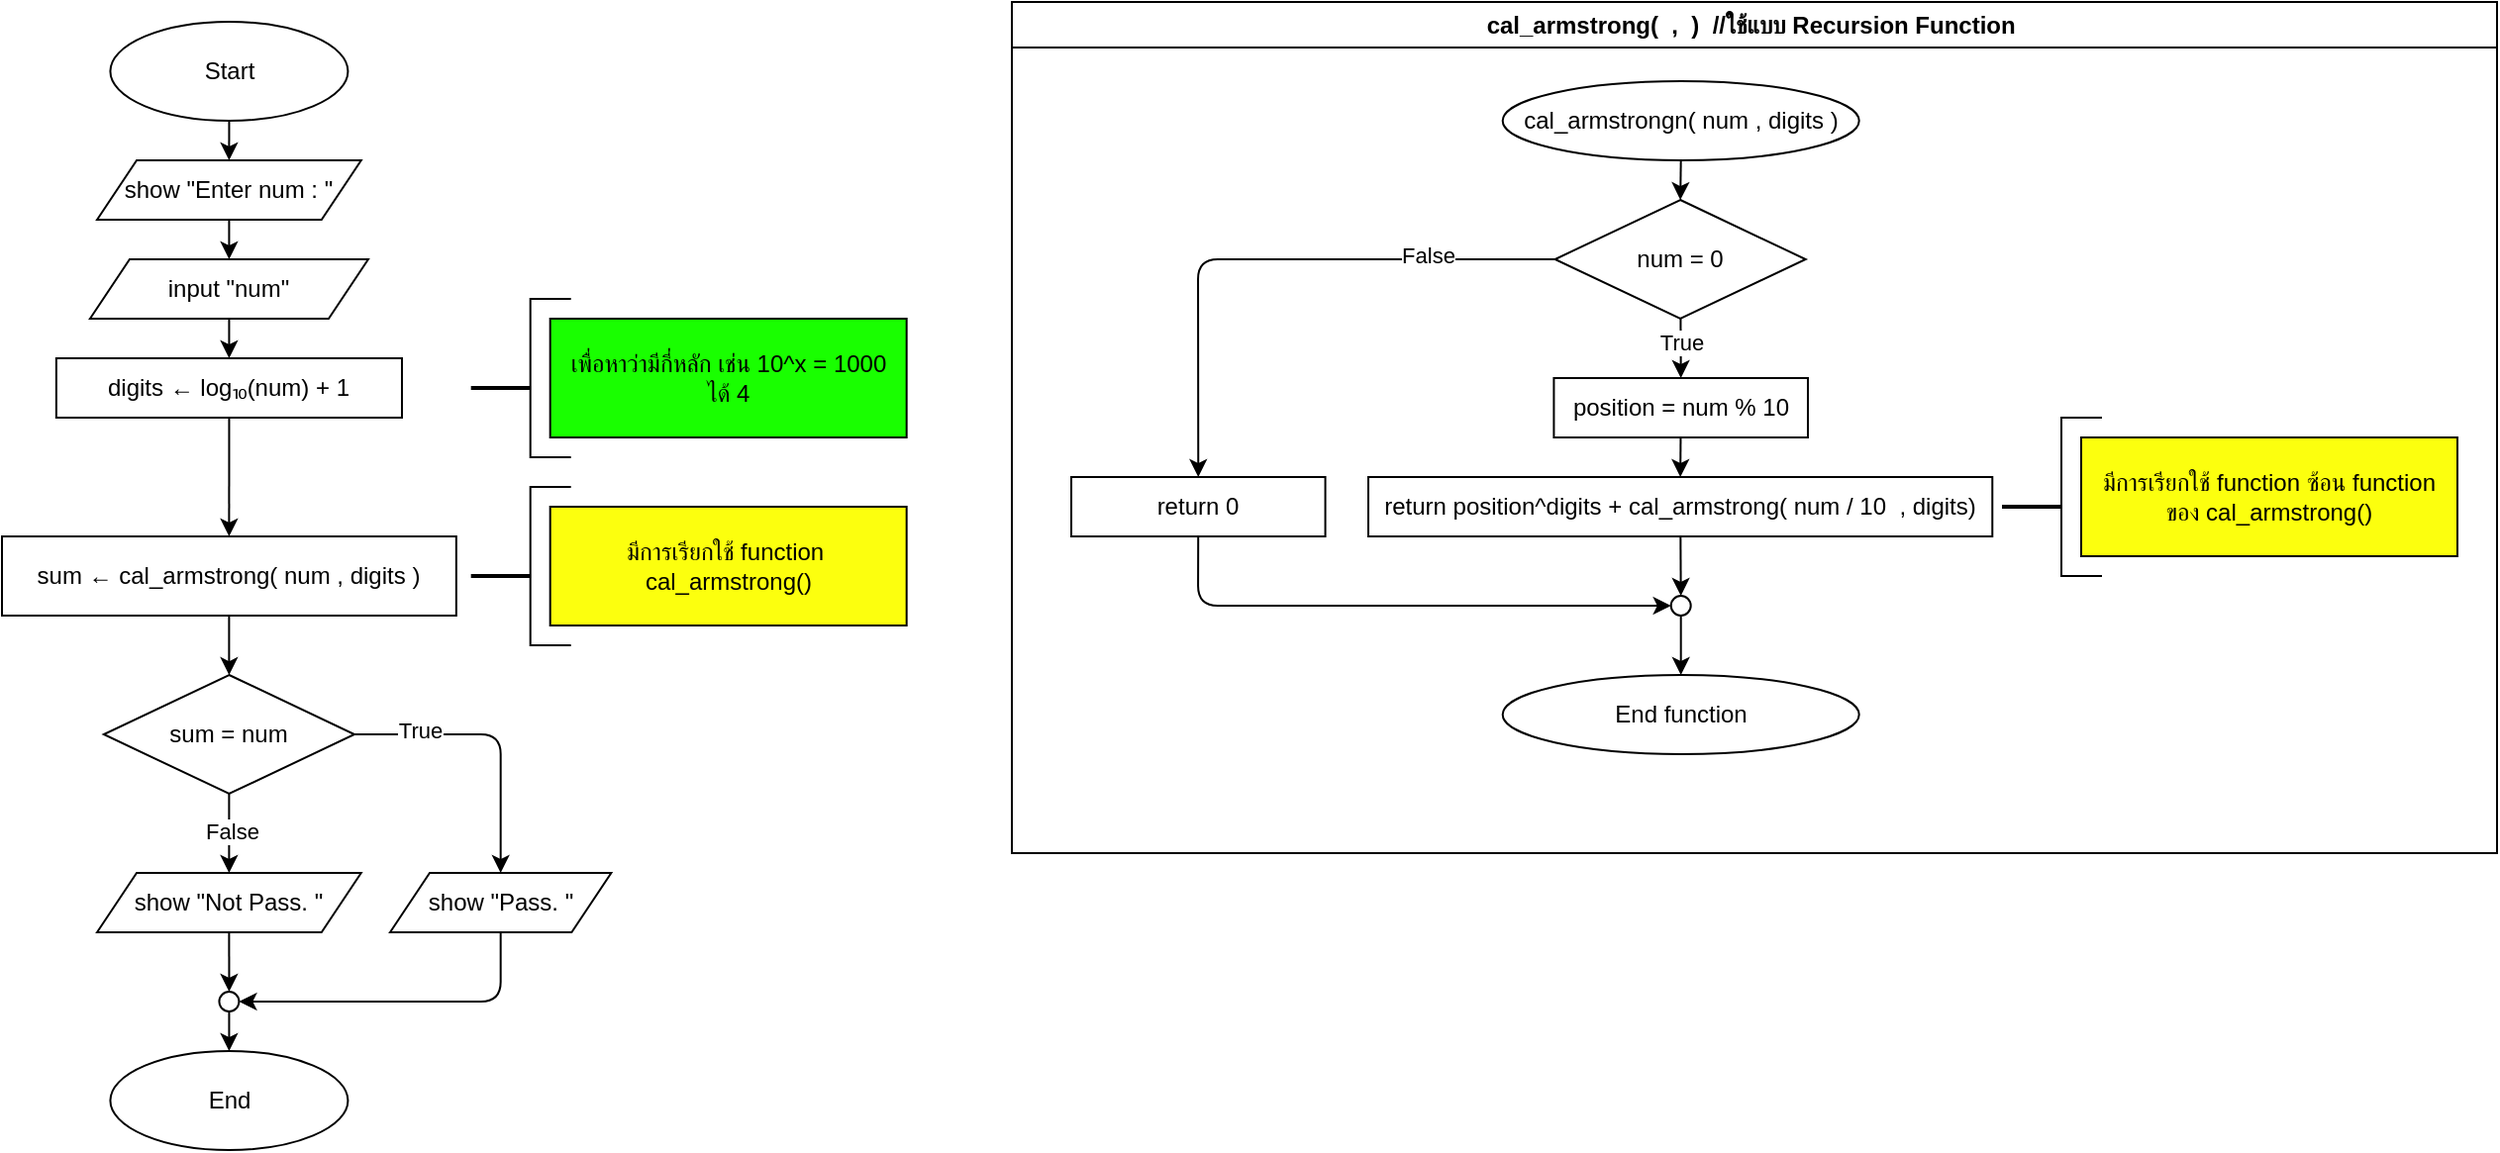 <mxfile>
    <diagram id="E2PMlL6jtuZNUDNhcZMe" name="Page-1">
        <mxGraphModel dx="2042" dy="1932" grid="1" gridSize="10" guides="1" tooltips="1" connect="1" arrows="1" fold="1" page="1" pageScale="1" pageWidth="850" pageHeight="1100" math="0" shadow="0">
            <root>
                <mxCell id="0"/>
                <mxCell id="1" parent="0"/>
                <mxCell id="36" value="End" style="ellipse;whiteSpace=wrap;html=1;" vertex="1" parent="1">
                    <mxGeometry x="184.71" y="-540" width="120" height="50" as="geometry"/>
                </mxCell>
                <mxCell id="72" style="edgeStyle=none;html=1;" edge="1" parent="1" source="37" target="39">
                    <mxGeometry relative="1" as="geometry"/>
                </mxCell>
                <mxCell id="37" value="Start" style="ellipse;whiteSpace=wrap;html=1;" vertex="1" parent="1">
                    <mxGeometry x="184.71" y="-1060" width="120" height="50" as="geometry"/>
                </mxCell>
                <mxCell id="38" value="" style="edgeStyle=none;html=1;" edge="1" parent="1" source="39" target="45">
                    <mxGeometry relative="1" as="geometry"/>
                </mxCell>
                <mxCell id="39" value="show &quot;Enter num : &quot;" style="shape=parallelogram;perimeter=parallelogramPerimeter;whiteSpace=wrap;html=1;fixedSize=1;" vertex="1" parent="1">
                    <mxGeometry x="178.02" y="-990" width="133.37" height="30" as="geometry"/>
                </mxCell>
                <mxCell id="77" style="edgeStyle=none;html=1;entryX=0.5;entryY=0;entryDx=0;entryDy=0;" edge="1" parent="1" source="43" target="76">
                    <mxGeometry relative="1" as="geometry"/>
                </mxCell>
                <mxCell id="43" value="digits ← log⏨(num) + 1" style="rounded=0;whiteSpace=wrap;html=1;" vertex="1" parent="1">
                    <mxGeometry x="157.43" y="-890" width="174.56" height="30" as="geometry"/>
                </mxCell>
                <mxCell id="44" value="" style="edgeStyle=none;html=1;" edge="1" parent="1" source="45" target="43">
                    <mxGeometry relative="1" as="geometry"/>
                </mxCell>
                <mxCell id="45" value="input &quot;num&quot;" style="shape=parallelogram;perimeter=parallelogramPerimeter;whiteSpace=wrap;html=1;fixedSize=1;" vertex="1" parent="1">
                    <mxGeometry x="174.46" y="-940" width="140.5" height="30" as="geometry"/>
                </mxCell>
                <mxCell id="58" style="edgeStyle=none;html=1;entryX=1;entryY=0.5;entryDx=0;entryDy=0;" edge="1" parent="1" source="59">
                    <mxGeometry relative="1" as="geometry">
                        <mxPoint x="392.87" y="-725" as="targetPoint"/>
                        <Array as="points">
                            <mxPoint x="390.12" y="-490"/>
                            <mxPoint x="580.12" y="-490"/>
                            <mxPoint x="580.12" y="-725"/>
                        </Array>
                    </mxGeometry>
                </mxCell>
                <mxCell id="73" value="" style="shape=partialRectangle;whiteSpace=wrap;html=1;bottom=1;right=1;left=1;top=0;fillColor=none;routingCenterX=-0.5;rotation=90;" vertex="1" parent="1">
                    <mxGeometry x="366.84" y="-890" width="80" height="20" as="geometry"/>
                </mxCell>
                <mxCell id="74" value="" style="line;strokeWidth=2;html=1;" vertex="1" parent="1">
                    <mxGeometry x="366.84" y="-880" width="30" height="10" as="geometry"/>
                </mxCell>
                <mxCell id="75" value="เพื่อหาว่ามีกี่หลัก เช่น 10^x = 1000&lt;div&gt;ได้ 4&lt;/div&gt;" style="rounded=0;whiteSpace=wrap;html=1;fillColor=#19FF00;" vertex="1" parent="1">
                    <mxGeometry x="406.84" y="-910" width="180" height="60" as="geometry"/>
                </mxCell>
                <mxCell id="82" value="" style="edgeStyle=none;html=1;" edge="1" parent="1" source="76" target="81">
                    <mxGeometry relative="1" as="geometry"/>
                </mxCell>
                <mxCell id="76" value="&lt;div&gt;&lt;span style=&quot;background-color: transparent;&quot;&gt;sum ← cal_armstrong( num , digits )&lt;/span&gt;&lt;/div&gt;" style="rounded=0;whiteSpace=wrap;html=1;" vertex="1" parent="1">
                    <mxGeometry x="130.0" y="-800" width="229.41" height="40" as="geometry"/>
                </mxCell>
                <mxCell id="78" value="" style="shape=partialRectangle;whiteSpace=wrap;html=1;bottom=1;right=1;left=1;top=0;fillColor=none;routingCenterX=-0.5;rotation=90;" vertex="1" parent="1">
                    <mxGeometry x="366.84" y="-795" width="80" height="20" as="geometry"/>
                </mxCell>
                <mxCell id="79" value="" style="line;strokeWidth=2;html=1;" vertex="1" parent="1">
                    <mxGeometry x="366.84" y="-785" width="30" height="10" as="geometry"/>
                </mxCell>
                <mxCell id="80" value="มีการเรียกใช้ function&amp;nbsp;&lt;div&gt;cal_armstrong()&lt;/div&gt;" style="rounded=0;whiteSpace=wrap;html=1;fillColor=#FCFF0E;" vertex="1" parent="1">
                    <mxGeometry x="406.84" y="-815" width="180" height="60" as="geometry"/>
                </mxCell>
                <mxCell id="84" style="edgeStyle=none;html=1;entryX=0.5;entryY=0;entryDx=0;entryDy=0;" edge="1" parent="1" source="81" target="83">
                    <mxGeometry relative="1" as="geometry"/>
                </mxCell>
                <mxCell id="85" value="False" style="edgeLabel;html=1;align=center;verticalAlign=middle;resizable=0;points=[];" vertex="1" connectable="0" parent="84">
                    <mxGeometry x="-0.049" y="1" relative="1" as="geometry">
                        <mxPoint as="offset"/>
                    </mxGeometry>
                </mxCell>
                <mxCell id="87" style="edgeStyle=none;html=1;entryX=0.5;entryY=0;entryDx=0;entryDy=0;" edge="1" parent="1" source="81" target="86">
                    <mxGeometry relative="1" as="geometry">
                        <Array as="points">
                            <mxPoint x="381.84" y="-700"/>
                        </Array>
                    </mxGeometry>
                </mxCell>
                <mxCell id="88" value="True" style="edgeLabel;html=1;align=center;verticalAlign=middle;resizable=0;points=[];" vertex="1" connectable="0" parent="87">
                    <mxGeometry x="-0.546" y="2" relative="1" as="geometry">
                        <mxPoint as="offset"/>
                    </mxGeometry>
                </mxCell>
                <mxCell id="81" value="&lt;span style=&quot;color: rgb(0, 0, 0);&quot;&gt;sum = num&lt;/span&gt;" style="rhombus;whiteSpace=wrap;html=1;" vertex="1" parent="1">
                    <mxGeometry x="181.4" y="-730" width="126.6" height="60" as="geometry"/>
                </mxCell>
                <mxCell id="90" style="edgeStyle=none;html=1;entryX=0.5;entryY=0;entryDx=0;entryDy=0;" edge="1" parent="1" source="83" target="89">
                    <mxGeometry relative="1" as="geometry"/>
                </mxCell>
                <mxCell id="83" value="show &quot;Not Pass. &quot;" style="shape=parallelogram;perimeter=parallelogramPerimeter;whiteSpace=wrap;html=1;fixedSize=1;" vertex="1" parent="1">
                    <mxGeometry x="178.01" y="-630" width="133.37" height="30" as="geometry"/>
                </mxCell>
                <mxCell id="91" style="edgeStyle=none;html=1;entryX=1;entryY=0.5;entryDx=0;entryDy=0;" edge="1" parent="1" source="86" target="89">
                    <mxGeometry relative="1" as="geometry">
                        <Array as="points">
                            <mxPoint x="381.84" y="-565"/>
                        </Array>
                    </mxGeometry>
                </mxCell>
                <mxCell id="86" value="show &quot;Pass. &quot;" style="shape=parallelogram;perimeter=parallelogramPerimeter;whiteSpace=wrap;html=1;fixedSize=1;" vertex="1" parent="1">
                    <mxGeometry x="325.99" y="-630" width="111.69" height="30" as="geometry"/>
                </mxCell>
                <mxCell id="93" style="edgeStyle=none;html=1;entryX=0.5;entryY=0;entryDx=0;entryDy=0;" edge="1" parent="1" source="89" target="36">
                    <mxGeometry relative="1" as="geometry"/>
                </mxCell>
                <mxCell id="89" value="" style="ellipse;whiteSpace=wrap;html=1;aspect=fixed;" vertex="1" parent="1">
                    <mxGeometry x="239.71" y="-570" width="10" height="10" as="geometry"/>
                </mxCell>
                <mxCell id="94" value="cal_armstrong(&amp;nbsp; ,&amp;nbsp; )&amp;nbsp; //ใช้แบบ&amp;nbsp;Recursion Function&amp;nbsp;" style="swimlane;whiteSpace=wrap;html=1;" vertex="1" parent="1">
                    <mxGeometry x="640" y="-1070" width="750" height="430" as="geometry"/>
                </mxCell>
                <mxCell id="100" style="edgeStyle=none;html=1;entryX=0.5;entryY=0;entryDx=0;entryDy=0;" edge="1" parent="94" source="95" target="96">
                    <mxGeometry relative="1" as="geometry"/>
                </mxCell>
                <mxCell id="95" value="cal_armstrongn( num , digits )" style="ellipse;whiteSpace=wrap;html=1;" vertex="1" parent="94">
                    <mxGeometry x="247.85" y="40" width="180" height="40" as="geometry"/>
                </mxCell>
                <mxCell id="99" style="edgeStyle=none;html=1;entryX=0.5;entryY=0;entryDx=0;entryDy=0;" edge="1" parent="94" source="96" target="98">
                    <mxGeometry relative="1" as="geometry"/>
                </mxCell>
                <mxCell id="106" value="True" style="edgeLabel;html=1;align=center;verticalAlign=middle;resizable=0;points=[];" vertex="1" connectable="0" parent="99">
                    <mxGeometry x="-0.354" relative="1" as="geometry">
                        <mxPoint y="2" as="offset"/>
                    </mxGeometry>
                </mxCell>
                <mxCell id="96" value="num = 0" style="rhombus;whiteSpace=wrap;html=1;" vertex="1" parent="94">
                    <mxGeometry x="274.27" y="100" width="126.6" height="60" as="geometry"/>
                </mxCell>
                <mxCell id="102" style="edgeStyle=none;html=1;entryX=0.5;entryY=0;entryDx=0;entryDy=0;" edge="1" parent="94" source="98" target="101">
                    <mxGeometry relative="1" as="geometry"/>
                </mxCell>
                <mxCell id="98" value="position = num % 10" style="rounded=0;whiteSpace=wrap;html=1;" vertex="1" parent="94">
                    <mxGeometry x="273.71" y="190" width="128.28" height="30" as="geometry"/>
                </mxCell>
                <mxCell id="109" style="edgeStyle=none;html=1;entryX=0.5;entryY=0;entryDx=0;entryDy=0;" edge="1" parent="94" source="101" target="108">
                    <mxGeometry relative="1" as="geometry"/>
                </mxCell>
                <mxCell id="101" value="return position^digits + cal_armstrong( num / 10&amp;nbsp; , digits)" style="rounded=0;whiteSpace=wrap;html=1;" vertex="1" parent="94">
                    <mxGeometry x="180" y="240" width="315.14" height="30" as="geometry"/>
                </mxCell>
                <mxCell id="110" style="edgeStyle=none;html=1;entryX=0;entryY=0.5;entryDx=0;entryDy=0;" edge="1" parent="94" source="103" target="108">
                    <mxGeometry relative="1" as="geometry">
                        <Array as="points">
                            <mxPoint x="94" y="305"/>
                        </Array>
                    </mxGeometry>
                </mxCell>
                <mxCell id="103" value="return 0" style="rounded=0;whiteSpace=wrap;html=1;" vertex="1" parent="94">
                    <mxGeometry x="30" y="240" width="128.28" height="30" as="geometry"/>
                </mxCell>
                <mxCell id="104" style="edgeStyle=none;html=1;entryX=0.5;entryY=0;entryDx=0;entryDy=0;" edge="1" parent="94" source="96" target="103">
                    <mxGeometry relative="1" as="geometry">
                        <mxPoint x="100" y="240" as="targetPoint"/>
                        <Array as="points">
                            <mxPoint x="94" y="130"/>
                        </Array>
                    </mxGeometry>
                </mxCell>
                <mxCell id="105" value="False" style="edgeLabel;html=1;align=center;verticalAlign=middle;resizable=0;points=[];" vertex="1" connectable="0" parent="104">
                    <mxGeometry x="-0.555" y="-2" relative="1" as="geometry">
                        <mxPoint as="offset"/>
                    </mxGeometry>
                </mxCell>
                <mxCell id="112" style="edgeStyle=none;html=1;entryX=0.5;entryY=0;entryDx=0;entryDy=0;" edge="1" parent="94" source="108" target="111">
                    <mxGeometry relative="1" as="geometry"/>
                </mxCell>
                <mxCell id="108" value="" style="ellipse;whiteSpace=wrap;html=1;aspect=fixed;" vertex="1" parent="94">
                    <mxGeometry x="332.85" y="300" width="10" height="10" as="geometry"/>
                </mxCell>
                <mxCell id="111" value="End function" style="ellipse;whiteSpace=wrap;html=1;" vertex="1" parent="94">
                    <mxGeometry x="247.85" y="340" width="180" height="40" as="geometry"/>
                </mxCell>
                <mxCell id="113" value="" style="shape=partialRectangle;whiteSpace=wrap;html=1;bottom=1;right=1;left=1;top=0;fillColor=none;routingCenterX=-0.5;rotation=90;" vertex="1" parent="94">
                    <mxGeometry x="500" y="240" width="80" height="20" as="geometry"/>
                </mxCell>
                <mxCell id="114" value="" style="line;strokeWidth=2;html=1;" vertex="1" parent="94">
                    <mxGeometry x="500" y="250" width="30" height="10" as="geometry"/>
                </mxCell>
                <mxCell id="115" value="มีการเรียกใช้ function ซ้อน&amp;nbsp;&lt;span style=&quot;color: rgb(0, 0, 0);&quot;&gt;function&lt;/span&gt;&lt;div&gt;ของ cal_armstrong()&lt;/div&gt;" style="rounded=0;whiteSpace=wrap;html=1;fillColor=#FCFF0E;" vertex="1" parent="94">
                    <mxGeometry x="540" y="220" width="190" height="60" as="geometry"/>
                </mxCell>
            </root>
        </mxGraphModel>
    </diagram>
</mxfile>